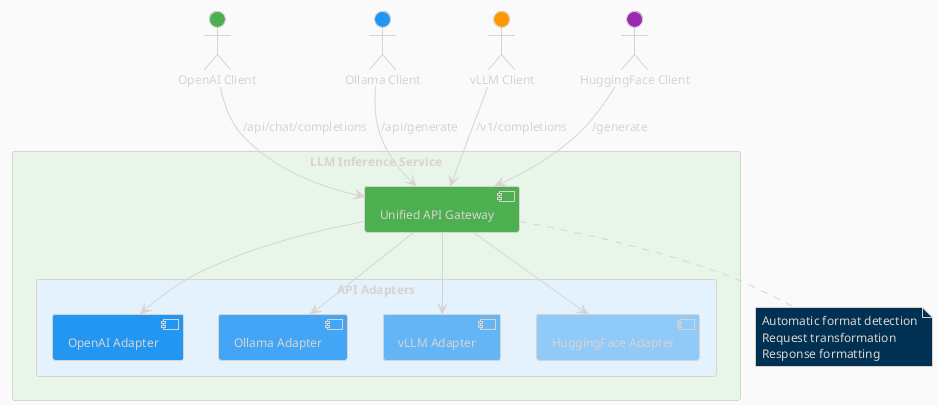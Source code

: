 @startuml
!theme blueprint
skinparam backgroundColor #FAFAFA
skinparam packageStyle rectangle
skinparam defaultFontSize 12

package "LLM Inference Service" #E8F5E9 {
    component [Unified API Gateway] as Gateway #4CAF50
    
    package "API Adapters" #E3F2FD {
        component [OpenAI Adapter] as OpenAI #2196F3
        component [Ollama Adapter] as Ollama #42A5F5
        component [vLLM Adapter] as vLLM #64B5F6
        component [HuggingFace Adapter] as HF #90CAF9
    }
}

actor "OpenAI Client" as OC #4CAF50
actor "Ollama Client" as OLC #2196F3
actor "vLLM Client" as VC #FF9800
actor "HuggingFace Client" as HC #9C27B0

OC --> Gateway : /api/chat/completions
OLC --> Gateway : /api/generate
VC --> Gateway : /v1/completions
HC --> Gateway : /generate

Gateway --> OpenAI
Gateway --> Ollama
Gateway --> vLLM
Gateway --> HF

note bottom of Gateway
  Automatic format detection
  Request transformation
  Response formatting
end note

@enduml